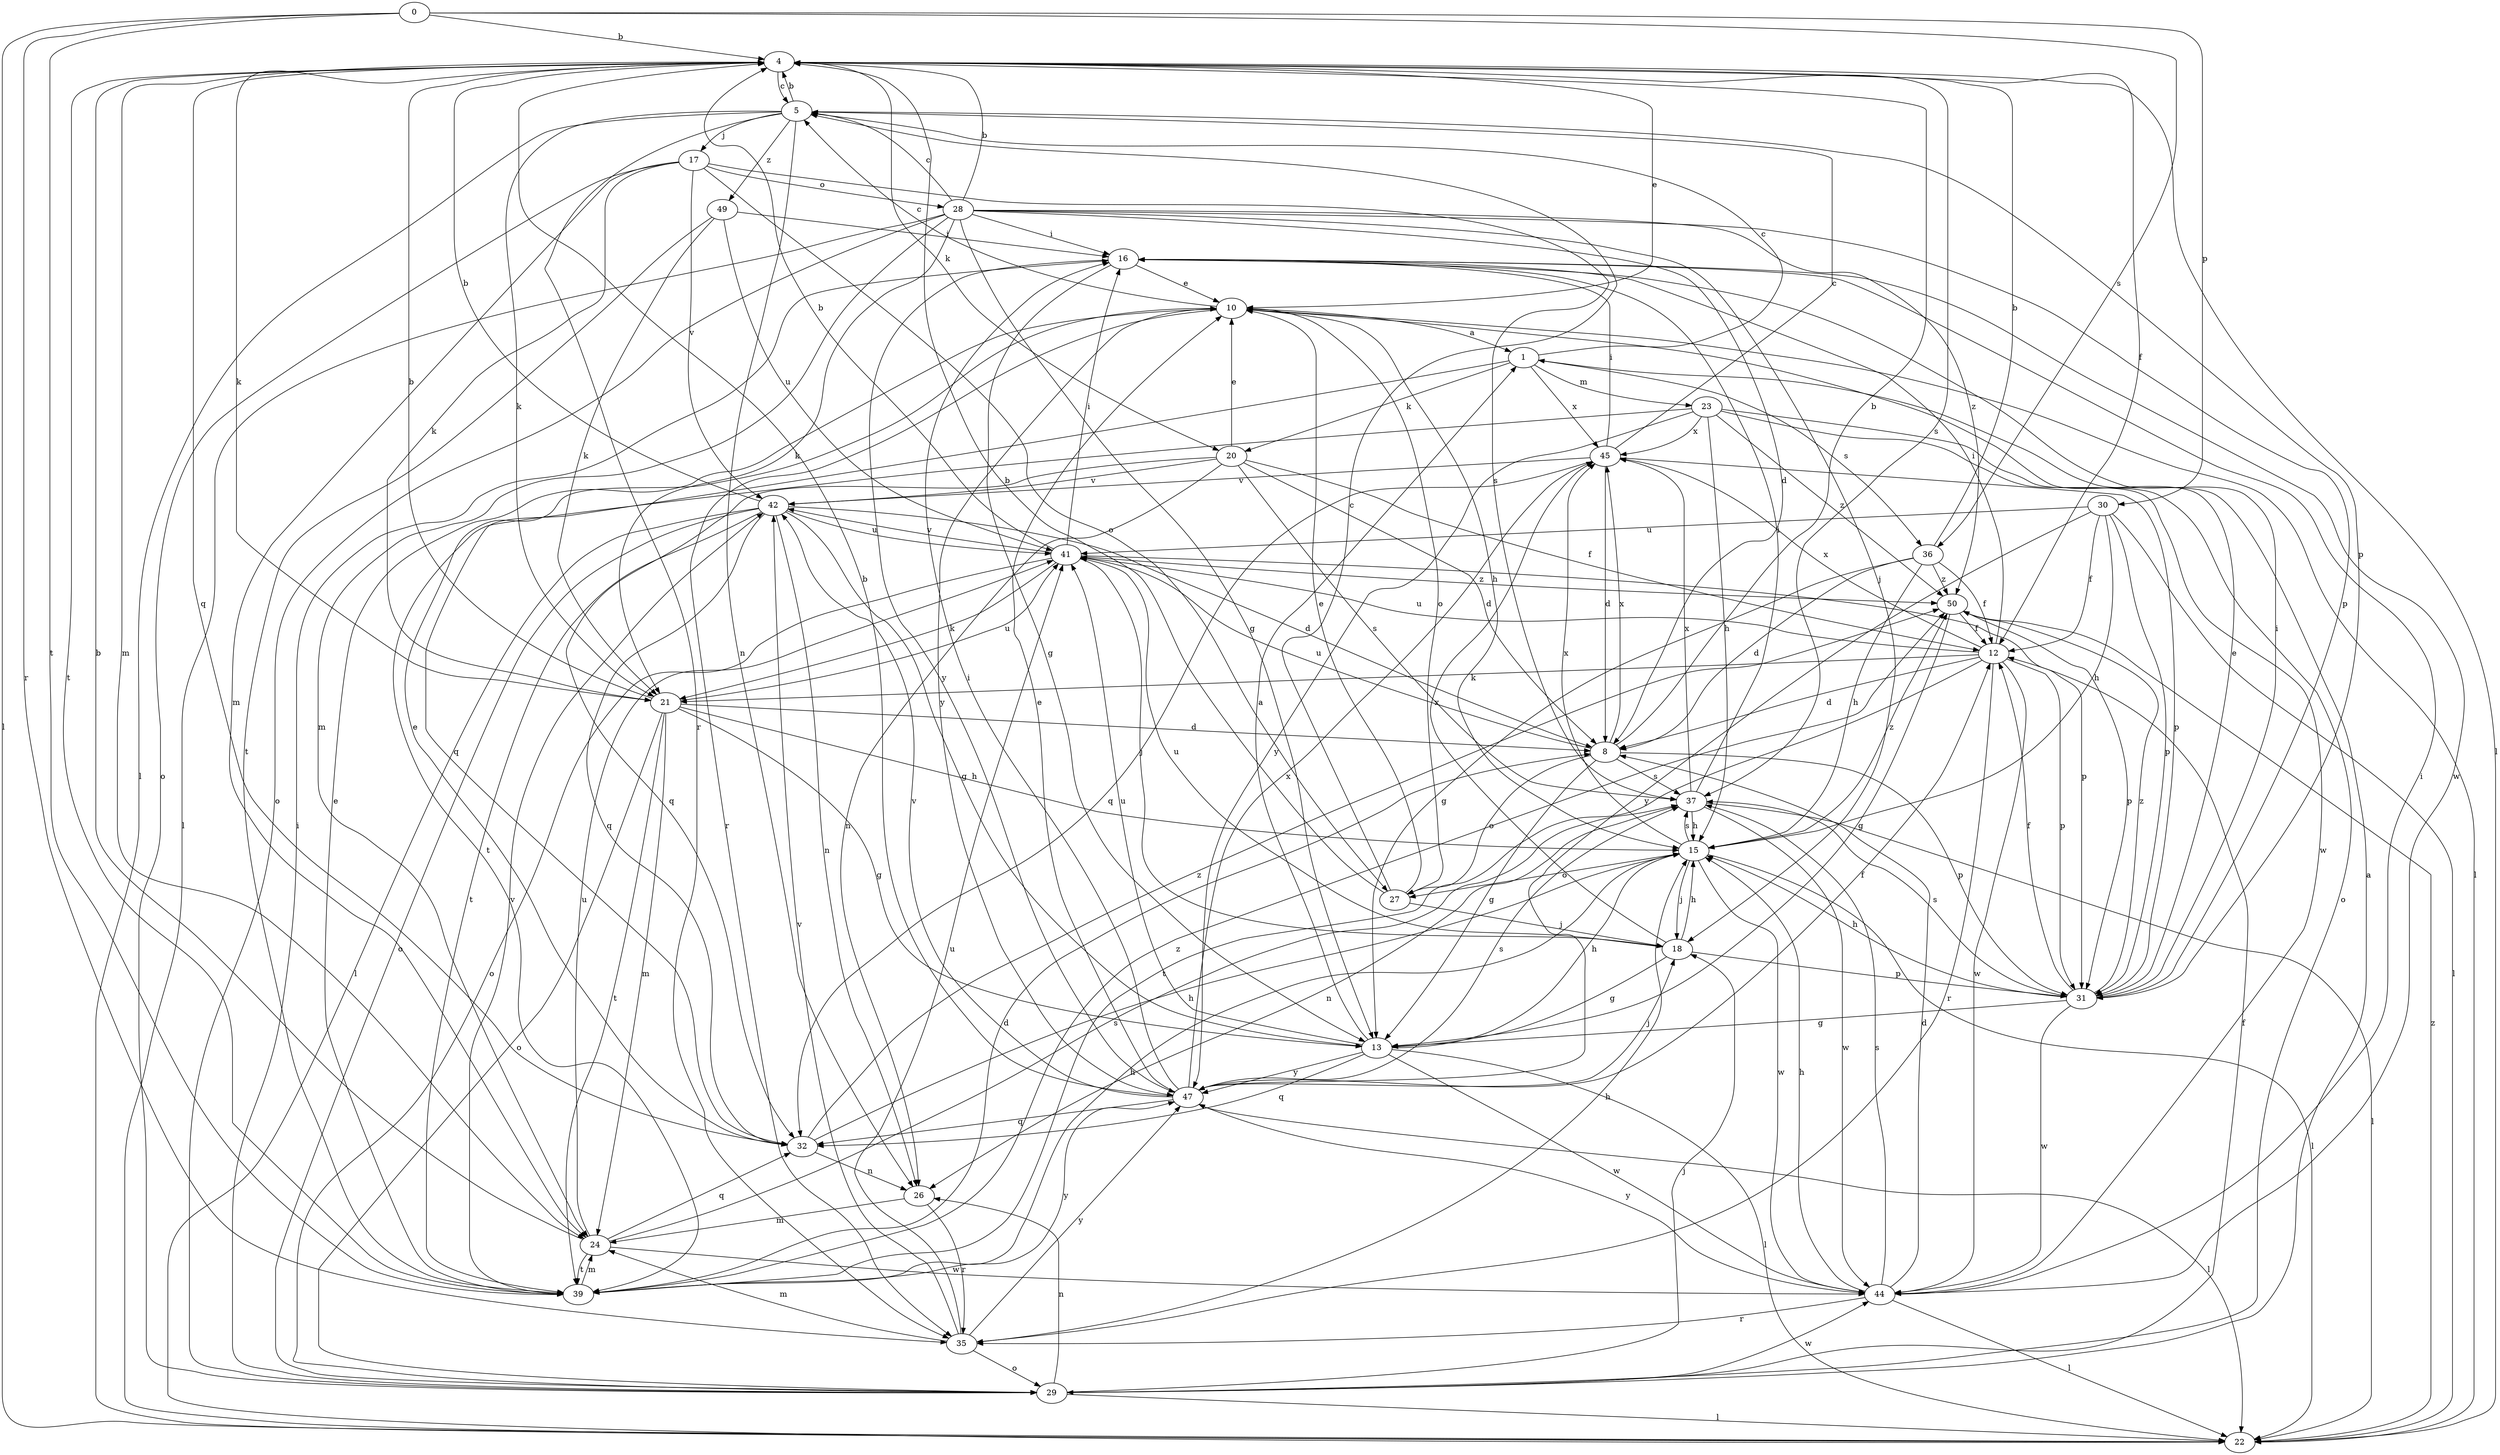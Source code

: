 strict digraph  {
0;
1;
4;
5;
8;
10;
12;
13;
15;
16;
17;
18;
20;
21;
22;
23;
24;
26;
27;
28;
29;
30;
31;
32;
35;
36;
37;
39;
41;
42;
44;
45;
47;
49;
50;
0 -> 4  [label=b];
0 -> 22  [label=l];
0 -> 30  [label=p];
0 -> 35  [label=r];
0 -> 36  [label=s];
0 -> 39  [label=t];
1 -> 5  [label=c];
1 -> 20  [label=k];
1 -> 23  [label=m];
1 -> 32  [label=q];
1 -> 36  [label=s];
1 -> 45  [label=x];
4 -> 5  [label=c];
4 -> 10  [label=e];
4 -> 12  [label=f];
4 -> 20  [label=k];
4 -> 21  [label=k];
4 -> 22  [label=l];
4 -> 24  [label=m];
4 -> 32  [label=q];
4 -> 37  [label=s];
4 -> 39  [label=t];
5 -> 4  [label=b];
5 -> 17  [label=j];
5 -> 21  [label=k];
5 -> 22  [label=l];
5 -> 26  [label=n];
5 -> 31  [label=p];
5 -> 35  [label=r];
5 -> 49  [label=z];
8 -> 4  [label=b];
8 -> 13  [label=g];
8 -> 27  [label=o];
8 -> 31  [label=p];
8 -> 37  [label=s];
8 -> 41  [label=u];
8 -> 45  [label=x];
10 -> 1  [label=a];
10 -> 5  [label=c];
10 -> 15  [label=h];
10 -> 22  [label=l];
10 -> 27  [label=o];
10 -> 35  [label=r];
10 -> 47  [label=y];
12 -> 8  [label=d];
12 -> 16  [label=i];
12 -> 21  [label=k];
12 -> 31  [label=p];
12 -> 35  [label=r];
12 -> 39  [label=t];
12 -> 41  [label=u];
12 -> 44  [label=w];
12 -> 45  [label=x];
13 -> 1  [label=a];
13 -> 15  [label=h];
13 -> 22  [label=l];
13 -> 32  [label=q];
13 -> 41  [label=u];
13 -> 44  [label=w];
13 -> 47  [label=y];
15 -> 18  [label=j];
15 -> 22  [label=l];
15 -> 27  [label=o];
15 -> 37  [label=s];
15 -> 44  [label=w];
15 -> 45  [label=x];
15 -> 50  [label=z];
16 -> 10  [label=e];
16 -> 13  [label=g];
16 -> 44  [label=w];
16 -> 47  [label=y];
17 -> 21  [label=k];
17 -> 24  [label=m];
17 -> 27  [label=o];
17 -> 28  [label=o];
17 -> 29  [label=o];
17 -> 37  [label=s];
17 -> 42  [label=v];
18 -> 13  [label=g];
18 -> 15  [label=h];
18 -> 31  [label=p];
18 -> 41  [label=u];
18 -> 45  [label=x];
20 -> 8  [label=d];
20 -> 10  [label=e];
20 -> 12  [label=f];
20 -> 26  [label=n];
20 -> 32  [label=q];
20 -> 37  [label=s];
20 -> 42  [label=v];
21 -> 4  [label=b];
21 -> 8  [label=d];
21 -> 13  [label=g];
21 -> 15  [label=h];
21 -> 24  [label=m];
21 -> 29  [label=o];
21 -> 39  [label=t];
21 -> 41  [label=u];
22 -> 50  [label=z];
23 -> 15  [label=h];
23 -> 29  [label=o];
23 -> 39  [label=t];
23 -> 44  [label=w];
23 -> 45  [label=x];
23 -> 47  [label=y];
23 -> 50  [label=z];
24 -> 4  [label=b];
24 -> 32  [label=q];
24 -> 37  [label=s];
24 -> 39  [label=t];
24 -> 41  [label=u];
24 -> 44  [label=w];
26 -> 24  [label=m];
26 -> 35  [label=r];
27 -> 4  [label=b];
27 -> 5  [label=c];
27 -> 10  [label=e];
27 -> 18  [label=j];
28 -> 4  [label=b];
28 -> 5  [label=c];
28 -> 8  [label=d];
28 -> 13  [label=g];
28 -> 16  [label=i];
28 -> 18  [label=j];
28 -> 21  [label=k];
28 -> 22  [label=l];
28 -> 24  [label=m];
28 -> 29  [label=o];
28 -> 31  [label=p];
28 -> 50  [label=z];
29 -> 1  [label=a];
29 -> 12  [label=f];
29 -> 16  [label=i];
29 -> 18  [label=j];
29 -> 22  [label=l];
29 -> 26  [label=n];
29 -> 44  [label=w];
30 -> 12  [label=f];
30 -> 15  [label=h];
30 -> 22  [label=l];
30 -> 31  [label=p];
30 -> 41  [label=u];
30 -> 47  [label=y];
31 -> 10  [label=e];
31 -> 12  [label=f];
31 -> 13  [label=g];
31 -> 15  [label=h];
31 -> 16  [label=i];
31 -> 37  [label=s];
31 -> 44  [label=w];
31 -> 50  [label=z];
32 -> 10  [label=e];
32 -> 15  [label=h];
32 -> 26  [label=n];
32 -> 50  [label=z];
35 -> 15  [label=h];
35 -> 24  [label=m];
35 -> 29  [label=o];
35 -> 41  [label=u];
35 -> 42  [label=v];
35 -> 47  [label=y];
36 -> 4  [label=b];
36 -> 8  [label=d];
36 -> 12  [label=f];
36 -> 13  [label=g];
36 -> 15  [label=h];
36 -> 50  [label=z];
37 -> 15  [label=h];
37 -> 16  [label=i];
37 -> 22  [label=l];
37 -> 26  [label=n];
37 -> 44  [label=w];
37 -> 45  [label=x];
39 -> 8  [label=d];
39 -> 10  [label=e];
39 -> 15  [label=h];
39 -> 24  [label=m];
39 -> 42  [label=v];
39 -> 47  [label=y];
39 -> 50  [label=z];
41 -> 4  [label=b];
41 -> 16  [label=i];
41 -> 18  [label=j];
41 -> 21  [label=k];
41 -> 29  [label=o];
41 -> 31  [label=p];
41 -> 42  [label=v];
41 -> 50  [label=z];
42 -> 4  [label=b];
42 -> 8  [label=d];
42 -> 13  [label=g];
42 -> 22  [label=l];
42 -> 26  [label=n];
42 -> 29  [label=o];
42 -> 32  [label=q];
42 -> 39  [label=t];
42 -> 41  [label=u];
44 -> 8  [label=d];
44 -> 15  [label=h];
44 -> 16  [label=i];
44 -> 22  [label=l];
44 -> 35  [label=r];
44 -> 37  [label=s];
44 -> 47  [label=y];
45 -> 5  [label=c];
45 -> 8  [label=d];
45 -> 16  [label=i];
45 -> 31  [label=p];
45 -> 32  [label=q];
45 -> 42  [label=v];
47 -> 4  [label=b];
47 -> 10  [label=e];
47 -> 12  [label=f];
47 -> 16  [label=i];
47 -> 18  [label=j];
47 -> 22  [label=l];
47 -> 32  [label=q];
47 -> 37  [label=s];
47 -> 42  [label=v];
47 -> 45  [label=x];
49 -> 16  [label=i];
49 -> 21  [label=k];
49 -> 39  [label=t];
49 -> 41  [label=u];
50 -> 12  [label=f];
50 -> 13  [label=g];
50 -> 31  [label=p];
}
